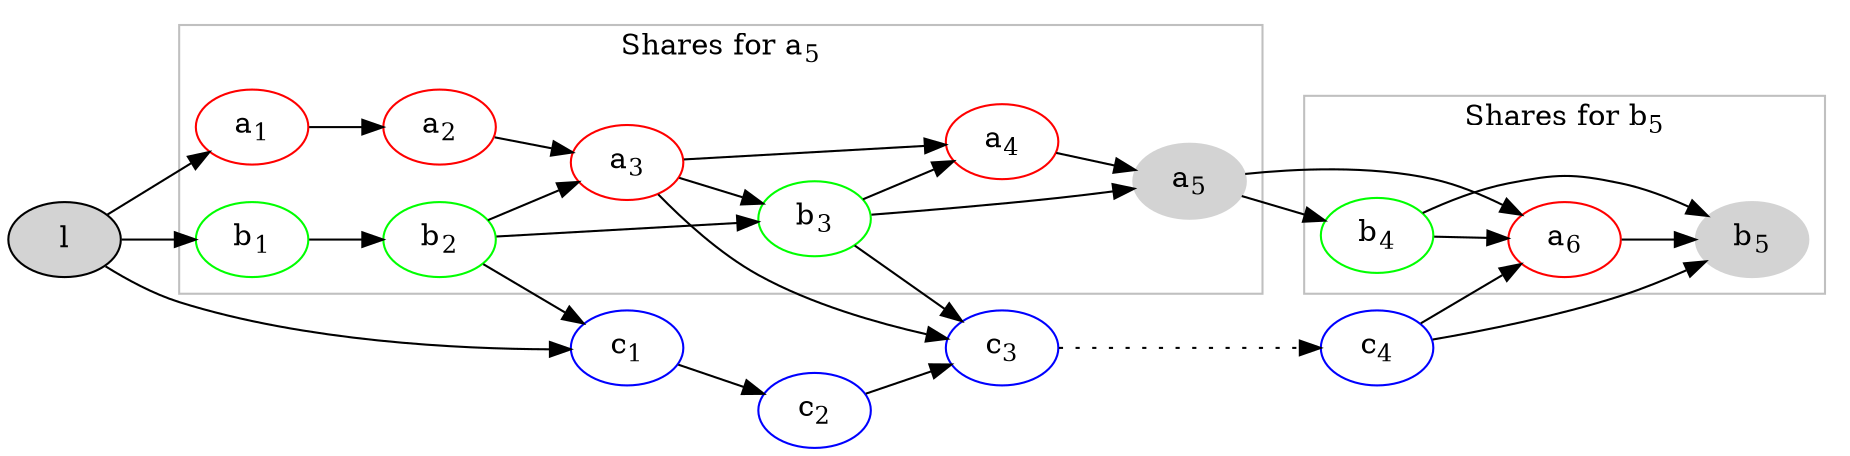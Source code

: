 
digraph G {
    rankdir=LR
    layout=dot
    a1 [label=<a<sub>1</sub>>, color=red]
    a2 [label=<a<sub>2</sub>>, color=red]
    a3 [label=<a<sub>3</sub>>, color=red]
    a4 [label=<a<sub>4</sub>>, color=red]
    a5 [style=filled, label=<a<sub>5</sub>>, color=lightgrey]
    a6 [label=<a<sub>6</sub>>, color=red]

    b1 [label=<b<sub>1</sub>>, color=green]
    b2 [label=<b<sub>2</sub>>, color=green]
    b3 [label=<b<sub>3</sub>>, color=green]
    b4 [label=<b<sub>4</sub>>, color=green]
    b5 [style=filled, label=<b<sub>5</sub>>, color=lightgrey]

    c1 [label=<c<sub>1</sub>>, color=blue]
    c2 [label=<c<sub>2</sub>>, color=blue]
    c3 [label=<c<sub>3</sub>>, color=blue]
    c4 [label=<c<sub>4</sub>>, color=blue]

    l [style=filled]

    l -> a1
    l -> b1
    l -> c1

    subgraph cluster_1 {
        a1 -> a2 -> a3 -> a4 -> a5
        a3 -> b3
        b1 -> b2 -> b3 -> a5
        color=grey
        label=<Shares for a<sub>5</sub>>
    }

    subgraph cluster_2 {
        a5 -> b4
        a5 -> a6
        a6 -> b5
        b4 -> b5
        b4 -> a6
        color=grey
        label=<Shares for b<sub>5</sub>>
    }

    c1 -> c2 -> c3
    c3 -> c4 [style=dotted]
    c4 -> b5
    c4 -> a6
    a3 -> c3
    b2 -> a3
    b2 -> c1
    b3 -> a4
    b3 -> c3
}
